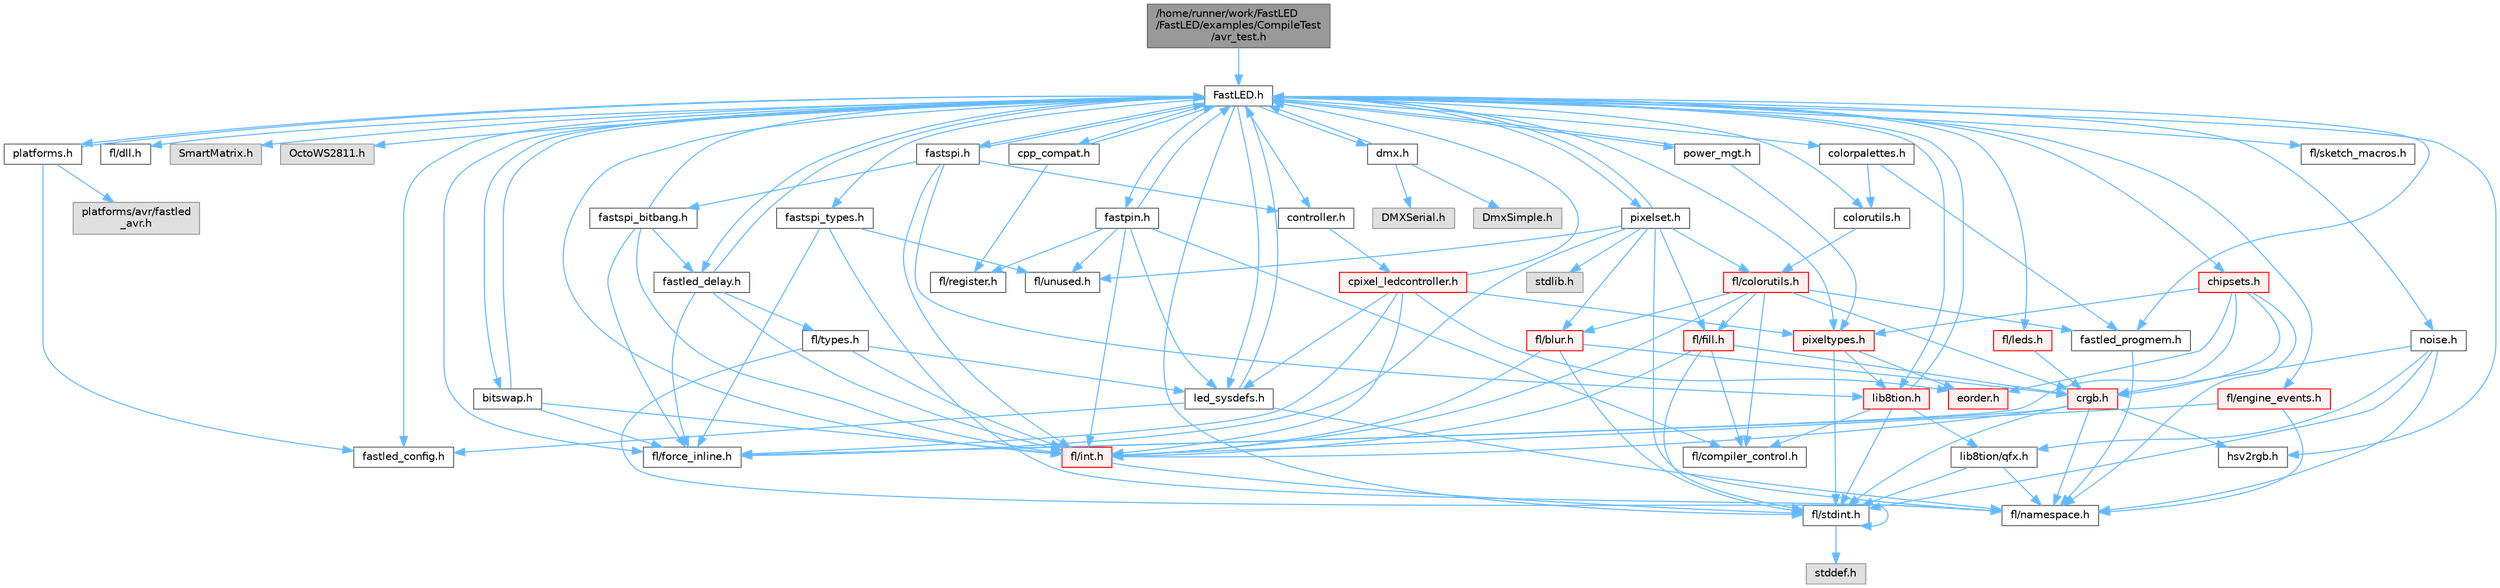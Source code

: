 digraph "/home/runner/work/FastLED/FastLED/examples/CompileTest/avr_test.h"
{
 // INTERACTIVE_SVG=YES
 // LATEX_PDF_SIZE
  bgcolor="transparent";
  edge [fontname=Helvetica,fontsize=10,labelfontname=Helvetica,labelfontsize=10];
  node [fontname=Helvetica,fontsize=10,shape=box,height=0.2,width=0.4];
  Node1 [id="Node000001",label="/home/runner/work/FastLED\l/FastLED/examples/CompileTest\l/avr_test.h",height=0.2,width=0.4,color="gray40", fillcolor="grey60", style="filled", fontcolor="black",tooltip=" "];
  Node1 -> Node2 [id="edge1_Node000001_Node000002",color="steelblue1",style="solid",tooltip=" "];
  Node2 [id="Node000002",label="FastLED.h",height=0.2,width=0.4,color="grey40", fillcolor="white", style="filled",URL="$db/d97/_fast_l_e_d_8h.html",tooltip="central include file for FastLED, defines the CFastLED class/object"];
  Node2 -> Node3 [id="edge2_Node000002_Node000003",color="steelblue1",style="solid",tooltip=" "];
  Node3 [id="Node000003",label="fl/stdint.h",height=0.2,width=0.4,color="grey40", fillcolor="white", style="filled",URL="$df/dd8/stdint_8h.html",tooltip=" "];
  Node3 -> Node4 [id="edge3_Node000003_Node000004",color="steelblue1",style="solid",tooltip=" "];
  Node4 [id="Node000004",label="stddef.h",height=0.2,width=0.4,color="grey60", fillcolor="#E0E0E0", style="filled",tooltip=" "];
  Node3 -> Node3 [id="edge4_Node000003_Node000003",color="steelblue1",style="solid",tooltip=" "];
  Node2 -> Node5 [id="edge5_Node000002_Node000005",color="steelblue1",style="solid",tooltip=" "];
  Node5 [id="Node000005",label="fl/dll.h",height=0.2,width=0.4,color="grey40", fillcolor="white", style="filled",URL="$d3/d4b/dll_8h.html",tooltip="FastLED dynamic library interface - lightweight header for external callers."];
  Node2 -> Node6 [id="edge6_Node000002_Node000006",color="steelblue1",style="solid",tooltip=" "];
  Node6 [id="Node000006",label="SmartMatrix.h",height=0.2,width=0.4,color="grey60", fillcolor="#E0E0E0", style="filled",tooltip=" "];
  Node2 -> Node7 [id="edge7_Node000002_Node000007",color="steelblue1",style="solid",tooltip=" "];
  Node7 [id="Node000007",label="OctoWS2811.h",height=0.2,width=0.4,color="grey60", fillcolor="#E0E0E0", style="filled",tooltip=" "];
  Node2 -> Node8 [id="edge8_Node000002_Node000008",color="steelblue1",style="solid",tooltip=" "];
  Node8 [id="Node000008",label="fl/force_inline.h",height=0.2,width=0.4,color="grey40", fillcolor="white", style="filled",URL="$d4/d64/force__inline_8h.html",tooltip=" "];
  Node2 -> Node9 [id="edge9_Node000002_Node000009",color="steelblue1",style="solid",tooltip=" "];
  Node9 [id="Node000009",label="cpp_compat.h",height=0.2,width=0.4,color="grey40", fillcolor="white", style="filled",URL="$d9/d13/cpp__compat_8h.html",tooltip="Compatibility functions based on C++ version."];
  Node9 -> Node2 [id="edge10_Node000009_Node000002",color="steelblue1",style="solid",tooltip=" "];
  Node9 -> Node10 [id="edge11_Node000009_Node000010",color="steelblue1",style="solid",tooltip=" "];
  Node10 [id="Node000010",label="fl/register.h",height=0.2,width=0.4,color="grey40", fillcolor="white", style="filled",URL="$df/d80/register_8h.html",tooltip=" "];
  Node2 -> Node11 [id="edge12_Node000002_Node000011",color="steelblue1",style="solid",tooltip=" "];
  Node11 [id="Node000011",label="fastled_config.h",height=0.2,width=0.4,color="grey40", fillcolor="white", style="filled",URL="$d5/d11/fastled__config_8h.html",tooltip="Contains definitions that can be used to configure FastLED at compile time."];
  Node2 -> Node12 [id="edge13_Node000002_Node000012",color="steelblue1",style="solid",tooltip=" "];
  Node12 [id="Node000012",label="led_sysdefs.h",height=0.2,width=0.4,color="grey40", fillcolor="white", style="filled",URL="$d9/d3e/led__sysdefs_8h.html",tooltip="Determines which platform system definitions to include."];
  Node12 -> Node2 [id="edge14_Node000012_Node000002",color="steelblue1",style="solid",tooltip=" "];
  Node12 -> Node11 [id="edge15_Node000012_Node000011",color="steelblue1",style="solid",tooltip=" "];
  Node12 -> Node13 [id="edge16_Node000012_Node000013",color="steelblue1",style="solid",tooltip=" "];
  Node13 [id="Node000013",label="fl/namespace.h",height=0.2,width=0.4,color="grey40", fillcolor="white", style="filled",URL="$df/d2a/namespace_8h.html",tooltip="Implements the FastLED namespace macros."];
  Node2 -> Node14 [id="edge17_Node000002_Node000014",color="steelblue1",style="solid",tooltip=" "];
  Node14 [id="Node000014",label="fastled_delay.h",height=0.2,width=0.4,color="grey40", fillcolor="white", style="filled",URL="$d0/da8/fastled__delay_8h.html",tooltip="Utility functions and classes for managing delay cycles."];
  Node14 -> Node2 [id="edge18_Node000014_Node000002",color="steelblue1",style="solid",tooltip=" "];
  Node14 -> Node15 [id="edge19_Node000014_Node000015",color="steelblue1",style="solid",tooltip=" "];
  Node15 [id="Node000015",label="fl/types.h",height=0.2,width=0.4,color="grey40", fillcolor="white", style="filled",URL="$d7/da1/fl_2types_8h.html",tooltip=" "];
  Node15 -> Node13 [id="edge20_Node000015_Node000013",color="steelblue1",style="solid",tooltip=" "];
  Node15 -> Node16 [id="edge21_Node000015_Node000016",color="steelblue1",style="solid",tooltip=" "];
  Node16 [id="Node000016",label="fl/int.h",height=0.2,width=0.4,color="red", fillcolor="#FFF0F0", style="filled",URL="$d3/d7e/int_8h.html",tooltip=" "];
  Node16 -> Node3 [id="edge22_Node000016_Node000003",color="steelblue1",style="solid",tooltip=" "];
  Node15 -> Node12 [id="edge23_Node000015_Node000012",color="steelblue1",style="solid",tooltip=" "];
  Node14 -> Node8 [id="edge24_Node000014_Node000008",color="steelblue1",style="solid",tooltip=" "];
  Node14 -> Node16 [id="edge25_Node000014_Node000016",color="steelblue1",style="solid",tooltip=" "];
  Node2 -> Node18 [id="edge26_Node000002_Node000018",color="steelblue1",style="solid",tooltip=" "];
  Node18 [id="Node000018",label="bitswap.h",height=0.2,width=0.4,color="grey40", fillcolor="white", style="filled",URL="$de/ded/bitswap_8h.html",tooltip="Functions for doing a rotation of bits/bytes used by parallel output."];
  Node18 -> Node2 [id="edge27_Node000018_Node000002",color="steelblue1",style="solid",tooltip=" "];
  Node18 -> Node8 [id="edge28_Node000018_Node000008",color="steelblue1",style="solid",tooltip=" "];
  Node18 -> Node16 [id="edge29_Node000018_Node000016",color="steelblue1",style="solid",tooltip=" "];
  Node2 -> Node19 [id="edge30_Node000002_Node000019",color="steelblue1",style="solid",tooltip=" "];
  Node19 [id="Node000019",label="controller.h",height=0.2,width=0.4,color="grey40", fillcolor="white", style="filled",URL="$d2/dd9/controller_8h.html",tooltip="deprecated: base definitions used by led controllers for writing out led data"];
  Node19 -> Node20 [id="edge31_Node000019_Node000020",color="steelblue1",style="solid",tooltip=" "];
  Node20 [id="Node000020",label="cpixel_ledcontroller.h",height=0.2,width=0.4,color="red", fillcolor="#FFF0F0", style="filled",URL="$d9/d57/cpixel__ledcontroller_8h.html",tooltip="defines the templated version of the CLEDController class"];
  Node20 -> Node2 [id="edge32_Node000020_Node000002",color="steelblue1",style="solid",tooltip=" "];
  Node20 -> Node12 [id="edge33_Node000020_Node000012",color="steelblue1",style="solid",tooltip=" "];
  Node20 -> Node21 [id="edge34_Node000020_Node000021",color="steelblue1",style="solid",tooltip=" "];
  Node21 [id="Node000021",label="pixeltypes.h",height=0.2,width=0.4,color="red", fillcolor="#FFF0F0", style="filled",URL="$d2/dba/pixeltypes_8h.html",tooltip="Includes defintions for RGB and HSV pixels."];
  Node21 -> Node3 [id="edge35_Node000021_Node000003",color="steelblue1",style="solid",tooltip=" "];
  Node21 -> Node22 [id="edge36_Node000021_Node000022",color="steelblue1",style="solid",tooltip=" "];
  Node22 [id="Node000022",label="lib8tion.h",height=0.2,width=0.4,color="red", fillcolor="#FFF0F0", style="filled",URL="$df/da5/lib8tion_8h.html",tooltip="Fast, efficient 8-bit math functions specifically designed for high-performance LED programming."];
  Node22 -> Node2 [id="edge37_Node000022_Node000002",color="steelblue1",style="solid",tooltip=" "];
  Node22 -> Node25 [id="edge38_Node000022_Node000025",color="steelblue1",style="solid",tooltip=" "];
  Node25 [id="Node000025",label="fl/compiler_control.h",height=0.2,width=0.4,color="grey40", fillcolor="white", style="filled",URL="$d4/d54/compiler__control_8h.html",tooltip=" "];
  Node22 -> Node3 [id="edge39_Node000022_Node000003",color="steelblue1",style="solid",tooltip=" "];
  Node22 -> Node27 [id="edge40_Node000022_Node000027",color="steelblue1",style="solid",tooltip=" "];
  Node27 [id="Node000027",label="lib8tion/qfx.h",height=0.2,width=0.4,color="grey40", fillcolor="white", style="filled",URL="$d2/d19/qfx_8h.html",tooltip=" "];
  Node27 -> Node3 [id="edge41_Node000027_Node000003",color="steelblue1",style="solid",tooltip=" "];
  Node27 -> Node13 [id="edge42_Node000027_Node000013",color="steelblue1",style="solid",tooltip=" "];
  Node21 -> Node82 [id="edge43_Node000021_Node000082",color="steelblue1",style="solid",tooltip=" "];
  Node82 [id="Node000082",label="eorder.h",height=0.2,width=0.4,color="red", fillcolor="#FFF0F0", style="filled",URL="$db/d07/eorder_8h.html",tooltip="Defines color channel ordering enumerations."];
  Node20 -> Node82 [id="edge44_Node000020_Node000082",color="steelblue1",style="solid",tooltip=" "];
  Node20 -> Node8 [id="edge45_Node000020_Node000008",color="steelblue1",style="solid",tooltip=" "];
  Node20 -> Node16 [id="edge46_Node000020_Node000016",color="steelblue1",style="solid",tooltip=" "];
  Node2 -> Node117 [id="edge47_Node000002_Node000117",color="steelblue1",style="solid",tooltip=" "];
  Node117 [id="Node000117",label="fastpin.h",height=0.2,width=0.4,color="grey40", fillcolor="white", style="filled",URL="$db/d65/fastpin_8h.html",tooltip="Class base definitions for defining fast pin access."];
  Node117 -> Node2 [id="edge48_Node000117_Node000002",color="steelblue1",style="solid",tooltip=" "];
  Node117 -> Node25 [id="edge49_Node000117_Node000025",color="steelblue1",style="solid",tooltip=" "];
  Node117 -> Node12 [id="edge50_Node000117_Node000012",color="steelblue1",style="solid",tooltip=" "];
  Node117 -> Node54 [id="edge51_Node000117_Node000054",color="steelblue1",style="solid",tooltip=" "];
  Node54 [id="Node000054",label="fl/unused.h",height=0.2,width=0.4,color="grey40", fillcolor="white", style="filled",URL="$d8/d4b/unused_8h.html",tooltip=" "];
  Node117 -> Node16 [id="edge52_Node000117_Node000016",color="steelblue1",style="solid",tooltip=" "];
  Node117 -> Node10 [id="edge53_Node000117_Node000010",color="steelblue1",style="solid",tooltip=" "];
  Node2 -> Node118 [id="edge54_Node000002_Node000118",color="steelblue1",style="solid",tooltip=" "];
  Node118 [id="Node000118",label="fastspi_types.h",height=0.2,width=0.4,color="grey40", fillcolor="white", style="filled",URL="$d2/ddb/fastspi__types_8h.html",tooltip="Data types and constants used by SPI interfaces."];
  Node118 -> Node8 [id="edge55_Node000118_Node000008",color="steelblue1",style="solid",tooltip=" "];
  Node118 -> Node13 [id="edge56_Node000118_Node000013",color="steelblue1",style="solid",tooltip=" "];
  Node118 -> Node54 [id="edge57_Node000118_Node000054",color="steelblue1",style="solid",tooltip=" "];
  Node2 -> Node119 [id="edge58_Node000002_Node000119",color="steelblue1",style="solid",tooltip=" "];
  Node119 [id="Node000119",label="dmx.h",height=0.2,width=0.4,color="grey40", fillcolor="white", style="filled",URL="$d3/de1/dmx_8h.html",tooltip="Defines the DMX512-based LED controllers."];
  Node119 -> Node2 [id="edge59_Node000119_Node000002",color="steelblue1",style="solid",tooltip=" "];
  Node119 -> Node120 [id="edge60_Node000119_Node000120",color="steelblue1",style="solid",tooltip=" "];
  Node120 [id="Node000120",label="DmxSimple.h",height=0.2,width=0.4,color="grey60", fillcolor="#E0E0E0", style="filled",tooltip=" "];
  Node119 -> Node121 [id="edge61_Node000119_Node000121",color="steelblue1",style="solid",tooltip=" "];
  Node121 [id="Node000121",label="DMXSerial.h",height=0.2,width=0.4,color="grey60", fillcolor="#E0E0E0", style="filled",tooltip=" "];
  Node2 -> Node122 [id="edge62_Node000002_Node000122",color="steelblue1",style="solid",tooltip=" "];
  Node122 [id="Node000122",label="platforms.h",height=0.2,width=0.4,color="grey40", fillcolor="white", style="filled",URL="$da/dc9/platforms_8h.html",tooltip="Determines which platforms headers to include."];
  Node122 -> Node2 [id="edge63_Node000122_Node000002",color="steelblue1",style="solid",tooltip=" "];
  Node122 -> Node11 [id="edge64_Node000122_Node000011",color="steelblue1",style="solid",tooltip=" "];
  Node122 -> Node123 [id="edge65_Node000122_Node000123",color="steelblue1",style="solid",tooltip=" "];
  Node123 [id="Node000123",label="platforms/avr/fastled\l_avr.h",height=0.2,width=0.4,color="grey60", fillcolor="#E0E0E0", style="filled",tooltip=" "];
  Node2 -> Node31 [id="edge66_Node000002_Node000031",color="steelblue1",style="solid",tooltip=" "];
  Node31 [id="Node000031",label="fastled_progmem.h",height=0.2,width=0.4,color="grey40", fillcolor="white", style="filled",URL="$df/dab/fastled__progmem_8h.html",tooltip="Wrapper definitions to allow seamless use of PROGMEM in environments that have it."];
  Node31 -> Node13 [id="edge67_Node000031_Node000013",color="steelblue1",style="solid",tooltip=" "];
  Node2 -> Node22 [id="edge68_Node000002_Node000022",color="steelblue1",style="solid",tooltip=" "];
  Node2 -> Node21 [id="edge69_Node000002_Node000021",color="steelblue1",style="solid",tooltip=" "];
  Node2 -> Node78 [id="edge70_Node000002_Node000078",color="steelblue1",style="solid",tooltip=" "];
  Node78 [id="Node000078",label="hsv2rgb.h",height=0.2,width=0.4,color="grey40", fillcolor="white", style="filled",URL="$de/d9a/hsv2rgb_8h.html",tooltip="Functions to convert from the HSV colorspace to the RGB colorspace."];
  Node2 -> Node124 [id="edge71_Node000002_Node000124",color="steelblue1",style="solid",tooltip=" "];
  Node124 [id="Node000124",label="colorutils.h",height=0.2,width=0.4,color="grey40", fillcolor="white", style="filled",URL="$d1/dfb/colorutils_8h.html",tooltip=" "];
  Node124 -> Node125 [id="edge72_Node000124_Node000125",color="steelblue1",style="solid",tooltip=" "];
  Node125 [id="Node000125",label="fl/colorutils.h",height=0.2,width=0.4,color="red", fillcolor="#FFF0F0", style="filled",URL="$d7/df9/fl_2colorutils_8h.html",tooltip="Utility functions for color fill, palettes, blending, and more."];
  Node125 -> Node16 [id="edge73_Node000125_Node000016",color="steelblue1",style="solid",tooltip=" "];
  Node125 -> Node74 [id="edge74_Node000125_Node000074",color="steelblue1",style="solid",tooltip=" "];
  Node74 [id="Node000074",label="crgb.h",height=0.2,width=0.4,color="red", fillcolor="#FFF0F0", style="filled",URL="$db/dd1/crgb_8h.html",tooltip="Defines the red, green, and blue (RGB) pixel struct."];
  Node74 -> Node3 [id="edge75_Node000074_Node000003",color="steelblue1",style="solid",tooltip=" "];
  Node74 -> Node16 [id="edge76_Node000074_Node000016",color="steelblue1",style="solid",tooltip=" "];
  Node74 -> Node13 [id="edge77_Node000074_Node000013",color="steelblue1",style="solid",tooltip=" "];
  Node74 -> Node8 [id="edge78_Node000074_Node000008",color="steelblue1",style="solid",tooltip=" "];
  Node74 -> Node78 [id="edge79_Node000074_Node000078",color="steelblue1",style="solid",tooltip=" "];
  Node125 -> Node31 [id="edge80_Node000125_Node000031",color="steelblue1",style="solid",tooltip=" "];
  Node125 -> Node126 [id="edge81_Node000125_Node000126",color="steelblue1",style="solid",tooltip=" "];
  Node126 [id="Node000126",label="fl/blur.h",height=0.2,width=0.4,color="red", fillcolor="#FFF0F0", style="filled",URL="$d4/df5/blur_8h.html",tooltip=" "];
  Node126 -> Node3 [id="edge82_Node000126_Node000003",color="steelblue1",style="solid",tooltip=" "];
  Node126 -> Node16 [id="edge83_Node000126_Node000016",color="steelblue1",style="solid",tooltip=" "];
  Node126 -> Node74 [id="edge84_Node000126_Node000074",color="steelblue1",style="solid",tooltip=" "];
  Node125 -> Node128 [id="edge85_Node000125_Node000128",color="steelblue1",style="solid",tooltip=" "];
  Node128 [id="Node000128",label="fl/fill.h",height=0.2,width=0.4,color="red", fillcolor="#FFF0F0", style="filled",URL="$d2/d78/fill_8h.html",tooltip=" "];
  Node128 -> Node74 [id="edge86_Node000128_Node000074",color="steelblue1",style="solid",tooltip=" "];
  Node128 -> Node16 [id="edge87_Node000128_Node000016",color="steelblue1",style="solid",tooltip=" "];
  Node128 -> Node3 [id="edge88_Node000128_Node000003",color="steelblue1",style="solid",tooltip=" "];
  Node128 -> Node25 [id="edge89_Node000128_Node000025",color="steelblue1",style="solid",tooltip=" "];
  Node125 -> Node25 [id="edge90_Node000125_Node000025",color="steelblue1",style="solid",tooltip=" "];
  Node2 -> Node129 [id="edge91_Node000002_Node000129",color="steelblue1",style="solid",tooltip=" "];
  Node129 [id="Node000129",label="pixelset.h",height=0.2,width=0.4,color="grey40", fillcolor="white", style="filled",URL="$d4/d46/pixelset_8h.html",tooltip="Declares classes for managing logical groups of LEDs."];
  Node129 -> Node8 [id="edge92_Node000129_Node000008",color="steelblue1",style="solid",tooltip=" "];
  Node129 -> Node13 [id="edge93_Node000129_Node000013",color="steelblue1",style="solid",tooltip=" "];
  Node129 -> Node54 [id="edge94_Node000129_Node000054",color="steelblue1",style="solid",tooltip=" "];
  Node129 -> Node125 [id="edge95_Node000129_Node000125",color="steelblue1",style="solid",tooltip=" "];
  Node129 -> Node128 [id="edge96_Node000129_Node000128",color="steelblue1",style="solid",tooltip=" "];
  Node129 -> Node126 [id="edge97_Node000129_Node000126",color="steelblue1",style="solid",tooltip=" "];
  Node129 -> Node2 [id="edge98_Node000129_Node000002",color="steelblue1",style="solid",tooltip=" "];
  Node129 -> Node51 [id="edge99_Node000129_Node000051",color="steelblue1",style="solid",tooltip=" "];
  Node51 [id="Node000051",label="stdlib.h",height=0.2,width=0.4,color="grey60", fillcolor="#E0E0E0", style="filled",tooltip=" "];
  Node2 -> Node130 [id="edge100_Node000002_Node000130",color="steelblue1",style="solid",tooltip=" "];
  Node130 [id="Node000130",label="colorpalettes.h",height=0.2,width=0.4,color="grey40", fillcolor="white", style="filled",URL="$dc/dcc/colorpalettes_8h.html",tooltip="Declarations for the predefined color palettes supplied by FastLED."];
  Node130 -> Node124 [id="edge101_Node000130_Node000124",color="steelblue1",style="solid",tooltip=" "];
  Node130 -> Node31 [id="edge102_Node000130_Node000031",color="steelblue1",style="solid",tooltip=" "];
  Node2 -> Node131 [id="edge103_Node000002_Node000131",color="steelblue1",style="solid",tooltip=" "];
  Node131 [id="Node000131",label="noise.h",height=0.2,width=0.4,color="grey40", fillcolor="white", style="filled",URL="$d1/d31/noise_8h.html",tooltip="Functions to generate and fill arrays with noise."];
  Node131 -> Node3 [id="edge104_Node000131_Node000003",color="steelblue1",style="solid",tooltip=" "];
  Node131 -> Node74 [id="edge105_Node000131_Node000074",color="steelblue1",style="solid",tooltip=" "];
  Node131 -> Node13 [id="edge106_Node000131_Node000013",color="steelblue1",style="solid",tooltip=" "];
  Node131 -> Node27 [id="edge107_Node000131_Node000027",color="steelblue1",style="solid",tooltip=" "];
  Node2 -> Node132 [id="edge108_Node000002_Node000132",color="steelblue1",style="solid",tooltip=" "];
  Node132 [id="Node000132",label="power_mgt.h",height=0.2,width=0.4,color="grey40", fillcolor="white", style="filled",URL="$dc/d5b/power__mgt_8h.html",tooltip="Functions to limit the power used by FastLED."];
  Node132 -> Node2 [id="edge109_Node000132_Node000002",color="steelblue1",style="solid",tooltip=" "];
  Node132 -> Node21 [id="edge110_Node000132_Node000021",color="steelblue1",style="solid",tooltip=" "];
  Node2 -> Node133 [id="edge111_Node000002_Node000133",color="steelblue1",style="solid",tooltip=" "];
  Node133 [id="Node000133",label="fastspi.h",height=0.2,width=0.4,color="grey40", fillcolor="white", style="filled",URL="$d6/ddc/fastspi_8h.html",tooltip="Serial peripheral interface (SPI) definitions per platform."];
  Node133 -> Node2 [id="edge112_Node000133_Node000002",color="steelblue1",style="solid",tooltip=" "];
  Node133 -> Node19 [id="edge113_Node000133_Node000019",color="steelblue1",style="solid",tooltip=" "];
  Node133 -> Node22 [id="edge114_Node000133_Node000022",color="steelblue1",style="solid",tooltip=" "];
  Node133 -> Node134 [id="edge115_Node000133_Node000134",color="steelblue1",style="solid",tooltip=" "];
  Node134 [id="Node000134",label="fastspi_bitbang.h",height=0.2,width=0.4,color="grey40", fillcolor="white", style="filled",URL="$d9/d8d/fastspi__bitbang_8h.html",tooltip="Software SPI (aka bit-banging) support."];
  Node134 -> Node2 [id="edge116_Node000134_Node000002",color="steelblue1",style="solid",tooltip=" "];
  Node134 -> Node14 [id="edge117_Node000134_Node000014",color="steelblue1",style="solid",tooltip=" "];
  Node134 -> Node8 [id="edge118_Node000134_Node000008",color="steelblue1",style="solid",tooltip=" "];
  Node134 -> Node16 [id="edge119_Node000134_Node000016",color="steelblue1",style="solid",tooltip=" "];
  Node133 -> Node16 [id="edge120_Node000133_Node000016",color="steelblue1",style="solid",tooltip=" "];
  Node2 -> Node135 [id="edge121_Node000002_Node000135",color="steelblue1",style="solid",tooltip=" "];
  Node135 [id="Node000135",label="chipsets.h",height=0.2,width=0.4,color="red", fillcolor="#FFF0F0", style="filled",URL="$db/d66/chipsets_8h.html",tooltip="Contains the bulk of the definitions for the various LED chipsets supported."];
  Node135 -> Node21 [id="edge122_Node000135_Node000021",color="steelblue1",style="solid",tooltip=" "];
  Node135 -> Node8 [id="edge123_Node000135_Node000008",color="steelblue1",style="solid",tooltip=" "];
  Node135 -> Node74 [id="edge124_Node000135_Node000074",color="steelblue1",style="solid",tooltip=" "];
  Node135 -> Node82 [id="edge125_Node000135_Node000082",color="steelblue1",style="solid",tooltip=" "];
  Node135 -> Node13 [id="edge126_Node000135_Node000013",color="steelblue1",style="solid",tooltip=" "];
  Node2 -> Node93 [id="edge127_Node000002_Node000093",color="steelblue1",style="solid",tooltip=" "];
  Node93 [id="Node000093",label="fl/engine_events.h",height=0.2,width=0.4,color="red", fillcolor="#FFF0F0", style="filled",URL="$db/dc0/engine__events_8h.html",tooltip=" "];
  Node93 -> Node13 [id="edge128_Node000093_Node000013",color="steelblue1",style="solid",tooltip=" "];
  Node93 -> Node16 [id="edge129_Node000093_Node000016",color="steelblue1",style="solid",tooltip=" "];
  Node2 -> Node137 [id="edge130_Node000002_Node000137",color="steelblue1",style="solid",tooltip=" "];
  Node137 [id="Node000137",label="fl/leds.h",height=0.2,width=0.4,color="red", fillcolor="#FFF0F0", style="filled",URL="$da/d78/leds_8h.html",tooltip=" "];
  Node137 -> Node74 [id="edge131_Node000137_Node000074",color="steelblue1",style="solid",tooltip=" "];
  Node2 -> Node16 [id="edge132_Node000002_Node000016",color="steelblue1",style="solid",tooltip=" "];
  Node2 -> Node110 [id="edge133_Node000002_Node000110",color="steelblue1",style="solid",tooltip=" "];
  Node110 [id="Node000110",label="fl/sketch_macros.h",height=0.2,width=0.4,color="grey40", fillcolor="white", style="filled",URL="$d1/dbc/sketch__macros_8h.html",tooltip=" "];
}
